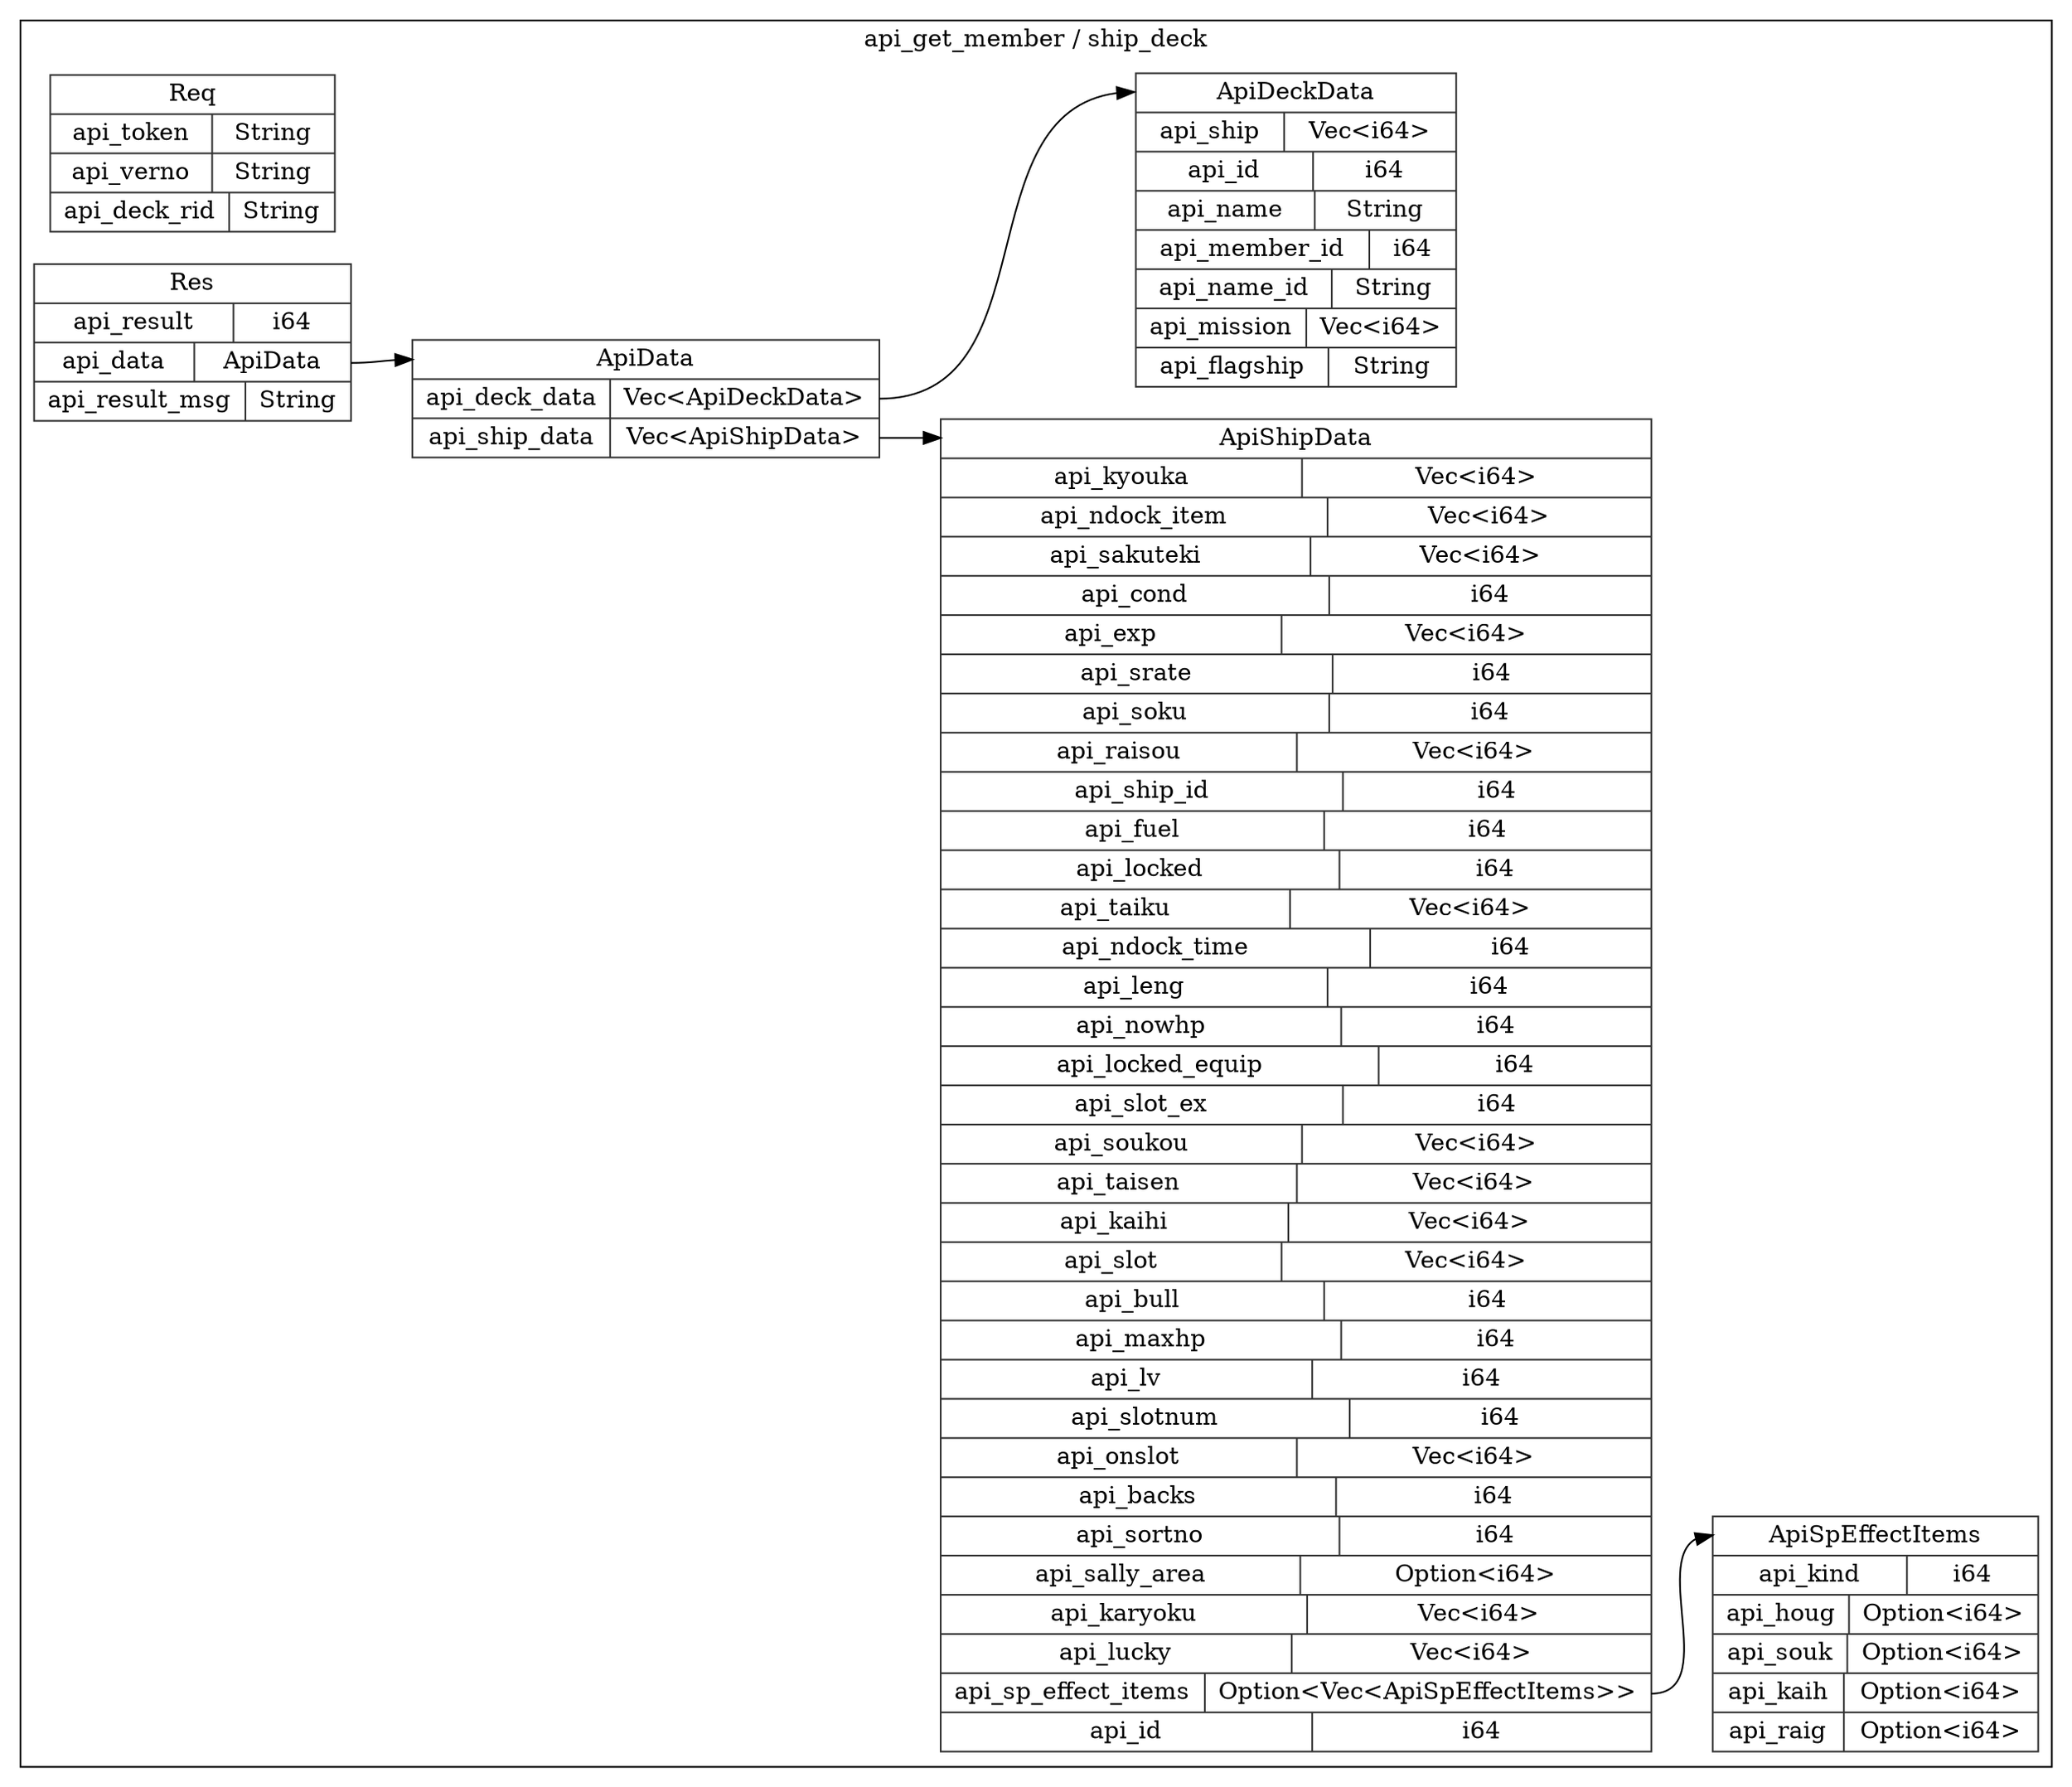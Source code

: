 digraph {
  rankdir=LR;
  subgraph cluster_0 {
    label="api_get_member / ship_deck";
    node [style="filled", color=white, style="solid", color=gray20];
    api_get_member__ship_deck__ApiSpEffectItems [label="<ApiSpEffectItems> ApiSpEffectItems  | { api_kind | <api_kind> i64 } | { api_houg | <api_houg> Option\<i64\> } | { api_souk | <api_souk> Option\<i64\> } | { api_kaih | <api_kaih> Option\<i64\> } | { api_raig | <api_raig> Option\<i64\> }", shape=record];
    api_get_member__ship_deck__ApiData [label="<ApiData> ApiData  | { api_deck_data | <api_deck_data> Vec\<ApiDeckData\> } | { api_ship_data | <api_ship_data> Vec\<ApiShipData\> }", shape=record];
    api_get_member__ship_deck__ApiDeckData;
    api_get_member__ship_deck__ApiData:api_deck_data:e -> api_get_member__ship_deck__ApiDeckData:ApiDeckData:w;
    api_get_member__ship_deck__ApiShipData;
    api_get_member__ship_deck__ApiData:api_ship_data:e -> api_get_member__ship_deck__ApiShipData:ApiShipData:w;
    api_get_member__ship_deck__Req [label="<Req> Req  | { api_token | <api_token> String } | { api_verno | <api_verno> String } | { api_deck_rid | <api_deck_rid> String }", shape=record];
    api_get_member__ship_deck__Res [label="<Res> Res  | { api_result | <api_result> i64 } | { api_data | <api_data> ApiData } | { api_result_msg | <api_result_msg> String }", shape=record];
    api_get_member__ship_deck__Res:api_data:e -> api_get_member__ship_deck__ApiData:ApiData:w;
    api_get_member__ship_deck__ApiDeckData [label="<ApiDeckData> ApiDeckData  | { api_ship | <api_ship> Vec\<i64\> } | { api_id | <api_id> i64 } | { api_name | <api_name> String } | { api_member_id | <api_member_id> i64 } | { api_name_id | <api_name_id> String } | { api_mission | <api_mission> Vec\<i64\> } | { api_flagship | <api_flagship> String }", shape=record];
    api_get_member__ship_deck__ApiShipData [label="<ApiShipData> ApiShipData  | { api_kyouka | <api_kyouka> Vec\<i64\> } | { api_ndock_item | <api_ndock_item> Vec\<i64\> } | { api_sakuteki | <api_sakuteki> Vec\<i64\> } | { api_cond | <api_cond> i64 } | { api_exp | <api_exp> Vec\<i64\> } | { api_srate | <api_srate> i64 } | { api_soku | <api_soku> i64 } | { api_raisou | <api_raisou> Vec\<i64\> } | { api_ship_id | <api_ship_id> i64 } | { api_fuel | <api_fuel> i64 } | { api_locked | <api_locked> i64 } | { api_taiku | <api_taiku> Vec\<i64\> } | { api_ndock_time | <api_ndock_time> i64 } | { api_leng | <api_leng> i64 } | { api_nowhp | <api_nowhp> i64 } | { api_locked_equip | <api_locked_equip> i64 } | { api_slot_ex | <api_slot_ex> i64 } | { api_soukou | <api_soukou> Vec\<i64\> } | { api_taisen | <api_taisen> Vec\<i64\> } | { api_kaihi | <api_kaihi> Vec\<i64\> } | { api_slot | <api_slot> Vec\<i64\> } | { api_bull | <api_bull> i64 } | { api_maxhp | <api_maxhp> i64 } | { api_lv | <api_lv> i64 } | { api_slotnum | <api_slotnum> i64 } | { api_onslot | <api_onslot> Vec\<i64\> } | { api_backs | <api_backs> i64 } | { api_sortno | <api_sortno> i64 } | { api_sally_area | <api_sally_area> Option\<i64\> } | { api_karyoku | <api_karyoku> Vec\<i64\> } | { api_lucky | <api_lucky> Vec\<i64\> } | { api_sp_effect_items | <api_sp_effect_items> Option\<Vec\<ApiSpEffectItems\>\> } | { api_id | <api_id> i64 }", shape=record];
    api_get_member__ship_deck__ApiShipData:api_sp_effect_items:e -> api_get_member__ship_deck__ApiSpEffectItems:ApiSpEffectItems:w;
  }
}
